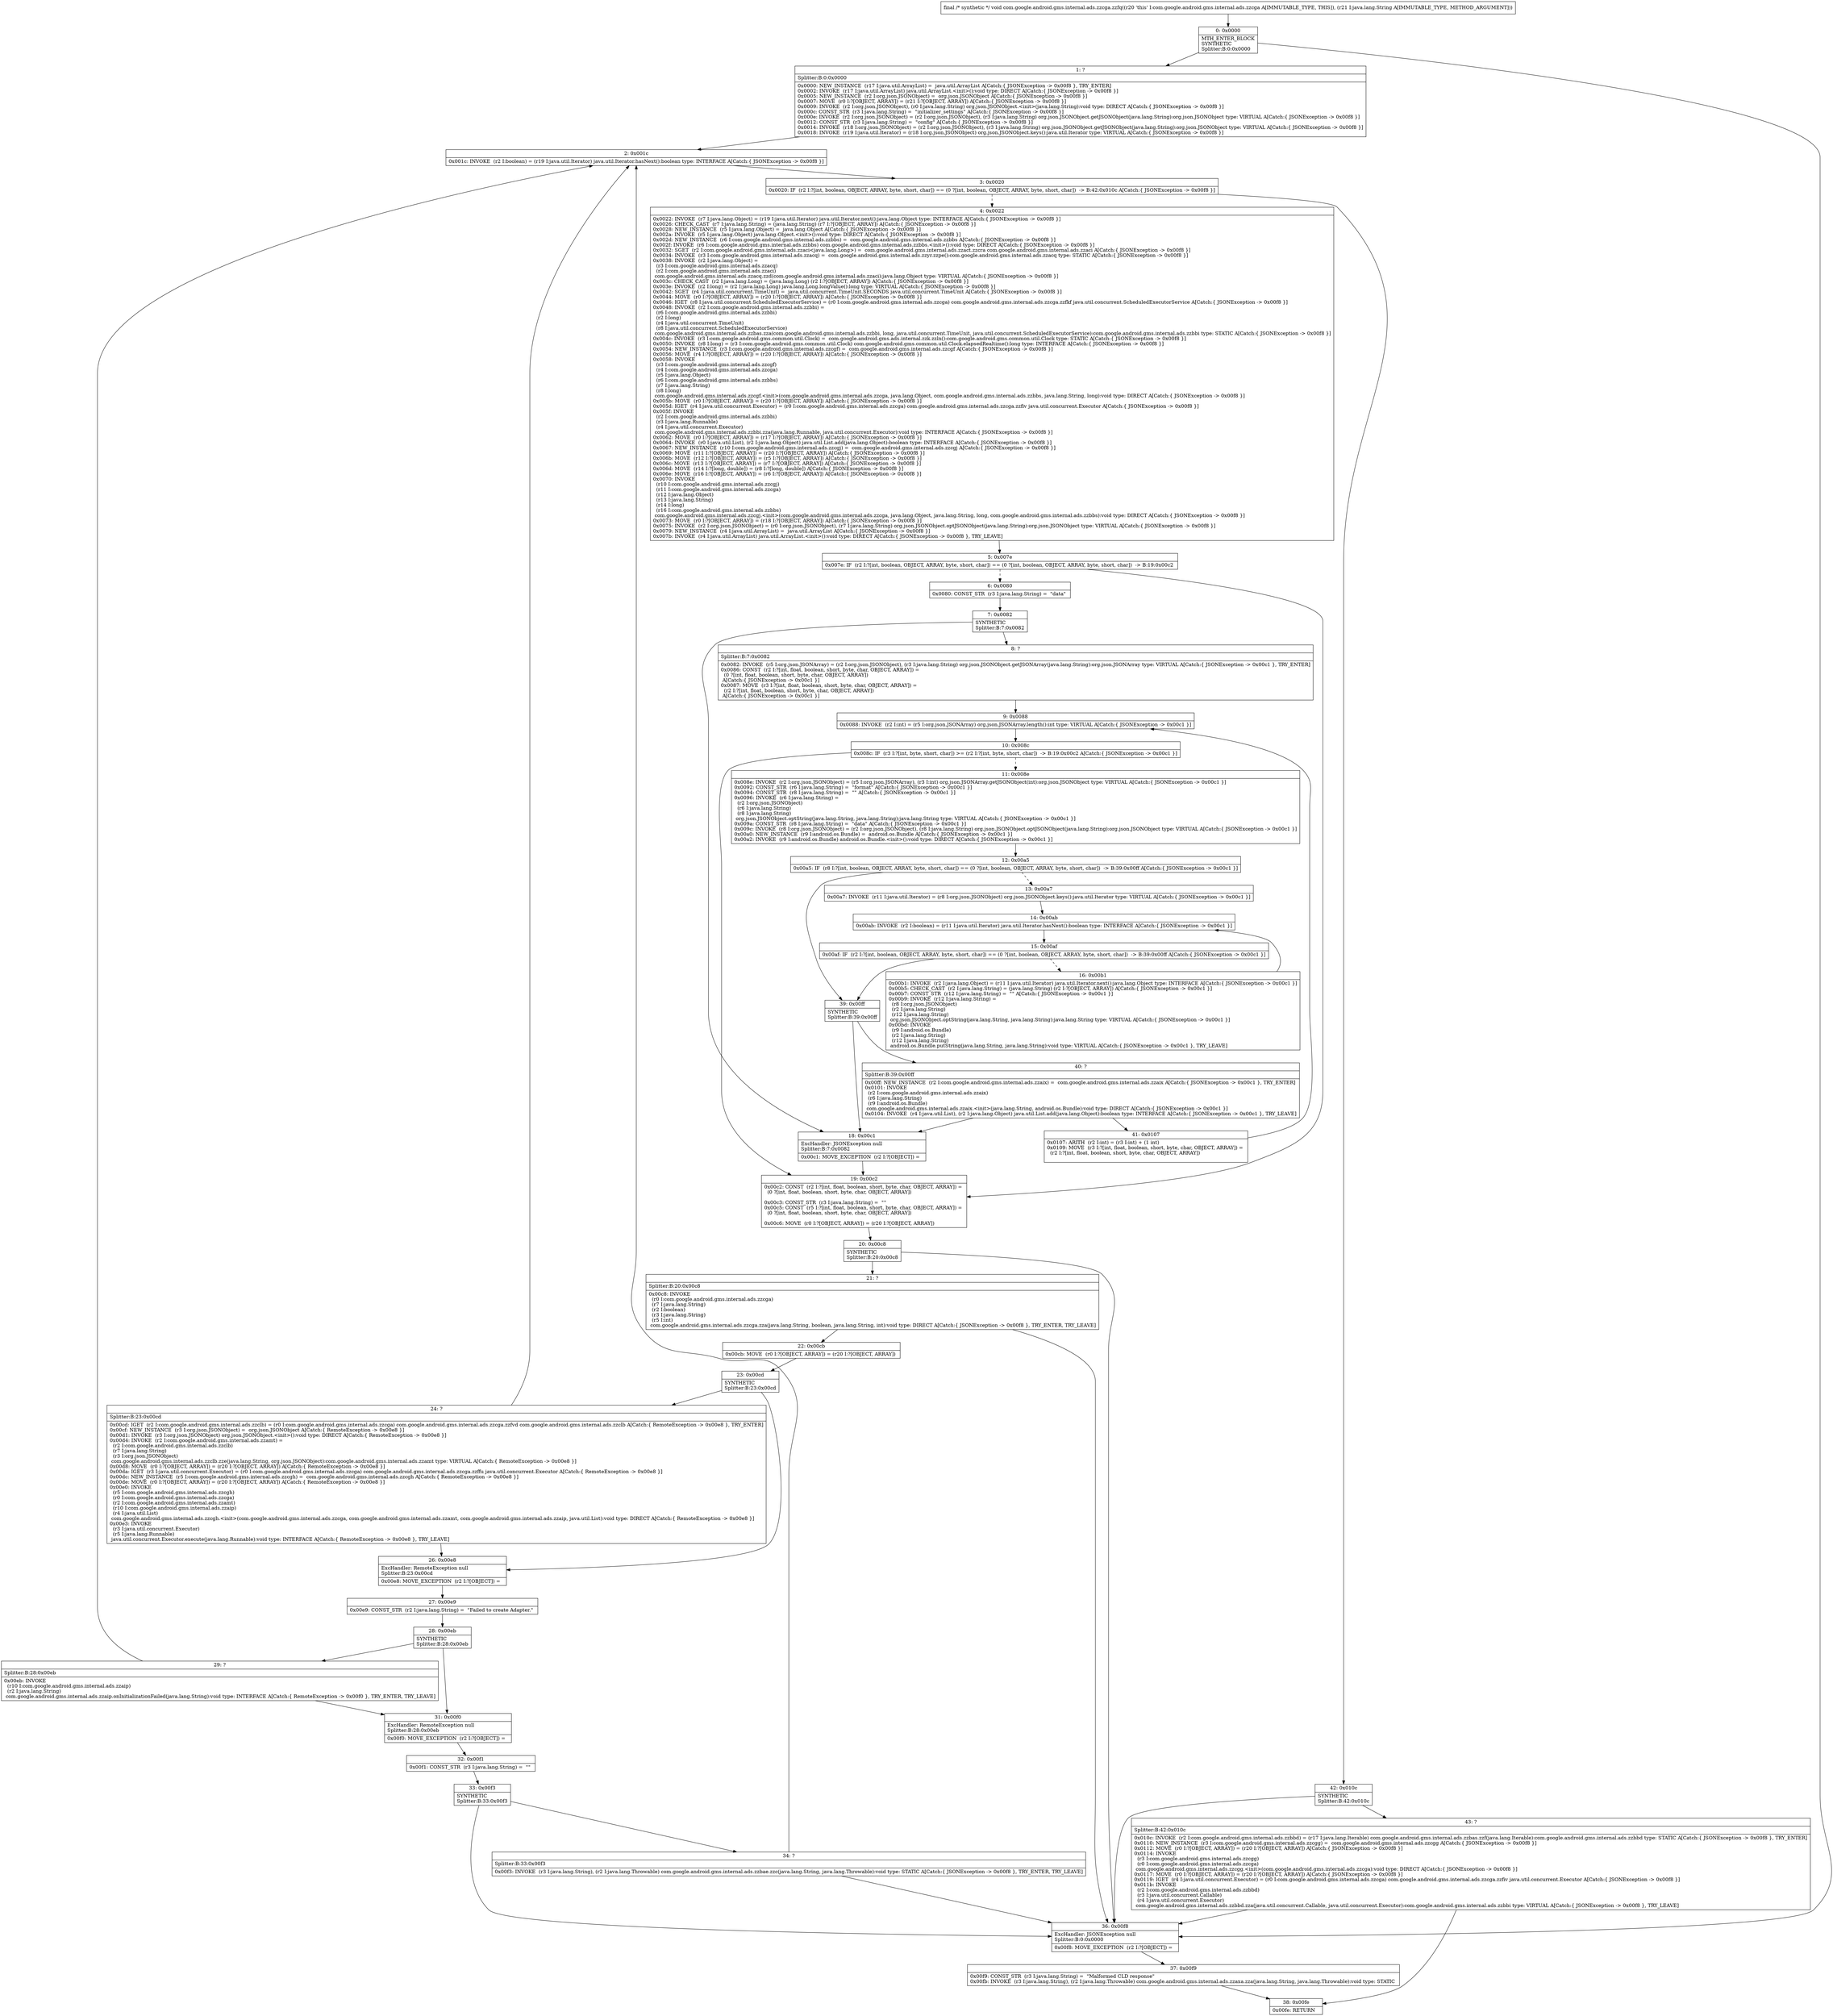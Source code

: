 digraph "CFG forcom.google.android.gms.internal.ads.zzcga.zzfq(Ljava\/lang\/String;)V" {
Node_0 [shape=record,label="{0\:\ 0x0000|MTH_ENTER_BLOCK\lSYNTHETIC\lSplitter:B:0:0x0000\l}"];
Node_1 [shape=record,label="{1\:\ ?|Splitter:B:0:0x0000\l|0x0000: NEW_INSTANCE  (r17 I:java.util.ArrayList) =  java.util.ArrayList A[Catch:\{ JSONException \-\> 0x00f8 \}, TRY_ENTER]\l0x0002: INVOKE  (r17 I:java.util.ArrayList) java.util.ArrayList.\<init\>():void type: DIRECT A[Catch:\{ JSONException \-\> 0x00f8 \}]\l0x0005: NEW_INSTANCE  (r2 I:org.json.JSONObject) =  org.json.JSONObject A[Catch:\{ JSONException \-\> 0x00f8 \}]\l0x0007: MOVE  (r0 I:?[OBJECT, ARRAY]) = (r21 I:?[OBJECT, ARRAY]) A[Catch:\{ JSONException \-\> 0x00f8 \}]\l0x0009: INVOKE  (r2 I:org.json.JSONObject), (r0 I:java.lang.String) org.json.JSONObject.\<init\>(java.lang.String):void type: DIRECT A[Catch:\{ JSONException \-\> 0x00f8 \}]\l0x000c: CONST_STR  (r3 I:java.lang.String) =  \"initializer_settings\" A[Catch:\{ JSONException \-\> 0x00f8 \}]\l0x000e: INVOKE  (r2 I:org.json.JSONObject) = (r2 I:org.json.JSONObject), (r3 I:java.lang.String) org.json.JSONObject.getJSONObject(java.lang.String):org.json.JSONObject type: VIRTUAL A[Catch:\{ JSONException \-\> 0x00f8 \}]\l0x0012: CONST_STR  (r3 I:java.lang.String) =  \"config\" A[Catch:\{ JSONException \-\> 0x00f8 \}]\l0x0014: INVOKE  (r18 I:org.json.JSONObject) = (r2 I:org.json.JSONObject), (r3 I:java.lang.String) org.json.JSONObject.getJSONObject(java.lang.String):org.json.JSONObject type: VIRTUAL A[Catch:\{ JSONException \-\> 0x00f8 \}]\l0x0018: INVOKE  (r19 I:java.util.Iterator) = (r18 I:org.json.JSONObject) org.json.JSONObject.keys():java.util.Iterator type: VIRTUAL A[Catch:\{ JSONException \-\> 0x00f8 \}]\l}"];
Node_2 [shape=record,label="{2\:\ 0x001c|0x001c: INVOKE  (r2 I:boolean) = (r19 I:java.util.Iterator) java.util.Iterator.hasNext():boolean type: INTERFACE A[Catch:\{ JSONException \-\> 0x00f8 \}]\l}"];
Node_3 [shape=record,label="{3\:\ 0x0020|0x0020: IF  (r2 I:?[int, boolean, OBJECT, ARRAY, byte, short, char]) == (0 ?[int, boolean, OBJECT, ARRAY, byte, short, char])  \-\> B:42:0x010c A[Catch:\{ JSONException \-\> 0x00f8 \}]\l}"];
Node_4 [shape=record,label="{4\:\ 0x0022|0x0022: INVOKE  (r7 I:java.lang.Object) = (r19 I:java.util.Iterator) java.util.Iterator.next():java.lang.Object type: INTERFACE A[Catch:\{ JSONException \-\> 0x00f8 \}]\l0x0026: CHECK_CAST  (r7 I:java.lang.String) = (java.lang.String) (r7 I:?[OBJECT, ARRAY]) A[Catch:\{ JSONException \-\> 0x00f8 \}]\l0x0028: NEW_INSTANCE  (r5 I:java.lang.Object) =  java.lang.Object A[Catch:\{ JSONException \-\> 0x00f8 \}]\l0x002a: INVOKE  (r5 I:java.lang.Object) java.lang.Object.\<init\>():void type: DIRECT A[Catch:\{ JSONException \-\> 0x00f8 \}]\l0x002d: NEW_INSTANCE  (r6 I:com.google.android.gms.internal.ads.zzbbs) =  com.google.android.gms.internal.ads.zzbbs A[Catch:\{ JSONException \-\> 0x00f8 \}]\l0x002f: INVOKE  (r6 I:com.google.android.gms.internal.ads.zzbbs) com.google.android.gms.internal.ads.zzbbs.\<init\>():void type: DIRECT A[Catch:\{ JSONException \-\> 0x00f8 \}]\l0x0032: SGET  (r2 I:com.google.android.gms.internal.ads.zzaci\<java.lang.Long\>) =  com.google.android.gms.internal.ads.zzact.zzcra com.google.android.gms.internal.ads.zzaci A[Catch:\{ JSONException \-\> 0x00f8 \}]\l0x0034: INVOKE  (r3 I:com.google.android.gms.internal.ads.zzacq) =  com.google.android.gms.internal.ads.zzyr.zzpe():com.google.android.gms.internal.ads.zzacq type: STATIC A[Catch:\{ JSONException \-\> 0x00f8 \}]\l0x0038: INVOKE  (r2 I:java.lang.Object) = \l  (r3 I:com.google.android.gms.internal.ads.zzacq)\l  (r2 I:com.google.android.gms.internal.ads.zzaci)\l com.google.android.gms.internal.ads.zzacq.zzd(com.google.android.gms.internal.ads.zzaci):java.lang.Object type: VIRTUAL A[Catch:\{ JSONException \-\> 0x00f8 \}]\l0x003c: CHECK_CAST  (r2 I:java.lang.Long) = (java.lang.Long) (r2 I:?[OBJECT, ARRAY]) A[Catch:\{ JSONException \-\> 0x00f8 \}]\l0x003e: INVOKE  (r2 I:long) = (r2 I:java.lang.Long) java.lang.Long.longValue():long type: VIRTUAL A[Catch:\{ JSONException \-\> 0x00f8 \}]\l0x0042: SGET  (r4 I:java.util.concurrent.TimeUnit) =  java.util.concurrent.TimeUnit.SECONDS java.util.concurrent.TimeUnit A[Catch:\{ JSONException \-\> 0x00f8 \}]\l0x0044: MOVE  (r0 I:?[OBJECT, ARRAY]) = (r20 I:?[OBJECT, ARRAY]) A[Catch:\{ JSONException \-\> 0x00f8 \}]\l0x0046: IGET  (r8 I:java.util.concurrent.ScheduledExecutorService) = (r0 I:com.google.android.gms.internal.ads.zzcga) com.google.android.gms.internal.ads.zzcga.zzfkf java.util.concurrent.ScheduledExecutorService A[Catch:\{ JSONException \-\> 0x00f8 \}]\l0x0048: INVOKE  (r2 I:com.google.android.gms.internal.ads.zzbbi) = \l  (r6 I:com.google.android.gms.internal.ads.zzbbi)\l  (r2 I:long)\l  (r4 I:java.util.concurrent.TimeUnit)\l  (r8 I:java.util.concurrent.ScheduledExecutorService)\l com.google.android.gms.internal.ads.zzbas.zza(com.google.android.gms.internal.ads.zzbbi, long, java.util.concurrent.TimeUnit, java.util.concurrent.ScheduledExecutorService):com.google.android.gms.internal.ads.zzbbi type: STATIC A[Catch:\{ JSONException \-\> 0x00f8 \}]\l0x004c: INVOKE  (r3 I:com.google.android.gms.common.util.Clock) =  com.google.android.gms.ads.internal.zzk.zzln():com.google.android.gms.common.util.Clock type: STATIC A[Catch:\{ JSONException \-\> 0x00f8 \}]\l0x0050: INVOKE  (r8 I:long) = (r3 I:com.google.android.gms.common.util.Clock) com.google.android.gms.common.util.Clock.elapsedRealtime():long type: INTERFACE A[Catch:\{ JSONException \-\> 0x00f8 \}]\l0x0054: NEW_INSTANCE  (r3 I:com.google.android.gms.internal.ads.zzcgf) =  com.google.android.gms.internal.ads.zzcgf A[Catch:\{ JSONException \-\> 0x00f8 \}]\l0x0056: MOVE  (r4 I:?[OBJECT, ARRAY]) = (r20 I:?[OBJECT, ARRAY]) A[Catch:\{ JSONException \-\> 0x00f8 \}]\l0x0058: INVOKE  \l  (r3 I:com.google.android.gms.internal.ads.zzcgf)\l  (r4 I:com.google.android.gms.internal.ads.zzcga)\l  (r5 I:java.lang.Object)\l  (r6 I:com.google.android.gms.internal.ads.zzbbs)\l  (r7 I:java.lang.String)\l  (r8 I:long)\l com.google.android.gms.internal.ads.zzcgf.\<init\>(com.google.android.gms.internal.ads.zzcga, java.lang.Object, com.google.android.gms.internal.ads.zzbbs, java.lang.String, long):void type: DIRECT A[Catch:\{ JSONException \-\> 0x00f8 \}]\l0x005b: MOVE  (r0 I:?[OBJECT, ARRAY]) = (r20 I:?[OBJECT, ARRAY]) A[Catch:\{ JSONException \-\> 0x00f8 \}]\l0x005d: IGET  (r4 I:java.util.concurrent.Executor) = (r0 I:com.google.android.gms.internal.ads.zzcga) com.google.android.gms.internal.ads.zzcga.zzfiv java.util.concurrent.Executor A[Catch:\{ JSONException \-\> 0x00f8 \}]\l0x005f: INVOKE  \l  (r2 I:com.google.android.gms.internal.ads.zzbbi)\l  (r3 I:java.lang.Runnable)\l  (r4 I:java.util.concurrent.Executor)\l com.google.android.gms.internal.ads.zzbbi.zza(java.lang.Runnable, java.util.concurrent.Executor):void type: INTERFACE A[Catch:\{ JSONException \-\> 0x00f8 \}]\l0x0062: MOVE  (r0 I:?[OBJECT, ARRAY]) = (r17 I:?[OBJECT, ARRAY]) A[Catch:\{ JSONException \-\> 0x00f8 \}]\l0x0064: INVOKE  (r0 I:java.util.List), (r2 I:java.lang.Object) java.util.List.add(java.lang.Object):boolean type: INTERFACE A[Catch:\{ JSONException \-\> 0x00f8 \}]\l0x0067: NEW_INSTANCE  (r10 I:com.google.android.gms.internal.ads.zzcgj) =  com.google.android.gms.internal.ads.zzcgj A[Catch:\{ JSONException \-\> 0x00f8 \}]\l0x0069: MOVE  (r11 I:?[OBJECT, ARRAY]) = (r20 I:?[OBJECT, ARRAY]) A[Catch:\{ JSONException \-\> 0x00f8 \}]\l0x006b: MOVE  (r12 I:?[OBJECT, ARRAY]) = (r5 I:?[OBJECT, ARRAY]) A[Catch:\{ JSONException \-\> 0x00f8 \}]\l0x006c: MOVE  (r13 I:?[OBJECT, ARRAY]) = (r7 I:?[OBJECT, ARRAY]) A[Catch:\{ JSONException \-\> 0x00f8 \}]\l0x006d: MOVE  (r14 I:?[long, double]) = (r8 I:?[long, double]) A[Catch:\{ JSONException \-\> 0x00f8 \}]\l0x006e: MOVE  (r16 I:?[OBJECT, ARRAY]) = (r6 I:?[OBJECT, ARRAY]) A[Catch:\{ JSONException \-\> 0x00f8 \}]\l0x0070: INVOKE  \l  (r10 I:com.google.android.gms.internal.ads.zzcgj)\l  (r11 I:com.google.android.gms.internal.ads.zzcga)\l  (r12 I:java.lang.Object)\l  (r13 I:java.lang.String)\l  (r14 I:long)\l  (r16 I:com.google.android.gms.internal.ads.zzbbs)\l com.google.android.gms.internal.ads.zzcgj.\<init\>(com.google.android.gms.internal.ads.zzcga, java.lang.Object, java.lang.String, long, com.google.android.gms.internal.ads.zzbbs):void type: DIRECT A[Catch:\{ JSONException \-\> 0x00f8 \}]\l0x0073: MOVE  (r0 I:?[OBJECT, ARRAY]) = (r18 I:?[OBJECT, ARRAY]) A[Catch:\{ JSONException \-\> 0x00f8 \}]\l0x0075: INVOKE  (r2 I:org.json.JSONObject) = (r0 I:org.json.JSONObject), (r7 I:java.lang.String) org.json.JSONObject.optJSONObject(java.lang.String):org.json.JSONObject type: VIRTUAL A[Catch:\{ JSONException \-\> 0x00f8 \}]\l0x0079: NEW_INSTANCE  (r4 I:java.util.ArrayList) =  java.util.ArrayList A[Catch:\{ JSONException \-\> 0x00f8 \}]\l0x007b: INVOKE  (r4 I:java.util.ArrayList) java.util.ArrayList.\<init\>():void type: DIRECT A[Catch:\{ JSONException \-\> 0x00f8 \}, TRY_LEAVE]\l}"];
Node_5 [shape=record,label="{5\:\ 0x007e|0x007e: IF  (r2 I:?[int, boolean, OBJECT, ARRAY, byte, short, char]) == (0 ?[int, boolean, OBJECT, ARRAY, byte, short, char])  \-\> B:19:0x00c2 \l}"];
Node_6 [shape=record,label="{6\:\ 0x0080|0x0080: CONST_STR  (r3 I:java.lang.String) =  \"data\" \l}"];
Node_7 [shape=record,label="{7\:\ 0x0082|SYNTHETIC\lSplitter:B:7:0x0082\l}"];
Node_8 [shape=record,label="{8\:\ ?|Splitter:B:7:0x0082\l|0x0082: INVOKE  (r5 I:org.json.JSONArray) = (r2 I:org.json.JSONObject), (r3 I:java.lang.String) org.json.JSONObject.getJSONArray(java.lang.String):org.json.JSONArray type: VIRTUAL A[Catch:\{ JSONException \-\> 0x00c1 \}, TRY_ENTER]\l0x0086: CONST  (r2 I:?[int, float, boolean, short, byte, char, OBJECT, ARRAY]) = \l  (0 ?[int, float, boolean, short, byte, char, OBJECT, ARRAY])\l A[Catch:\{ JSONException \-\> 0x00c1 \}]\l0x0087: MOVE  (r3 I:?[int, float, boolean, short, byte, char, OBJECT, ARRAY]) = \l  (r2 I:?[int, float, boolean, short, byte, char, OBJECT, ARRAY])\l A[Catch:\{ JSONException \-\> 0x00c1 \}]\l}"];
Node_9 [shape=record,label="{9\:\ 0x0088|0x0088: INVOKE  (r2 I:int) = (r5 I:org.json.JSONArray) org.json.JSONArray.length():int type: VIRTUAL A[Catch:\{ JSONException \-\> 0x00c1 \}]\l}"];
Node_10 [shape=record,label="{10\:\ 0x008c|0x008c: IF  (r3 I:?[int, byte, short, char]) \>= (r2 I:?[int, byte, short, char])  \-\> B:19:0x00c2 A[Catch:\{ JSONException \-\> 0x00c1 \}]\l}"];
Node_11 [shape=record,label="{11\:\ 0x008e|0x008e: INVOKE  (r2 I:org.json.JSONObject) = (r5 I:org.json.JSONArray), (r3 I:int) org.json.JSONArray.getJSONObject(int):org.json.JSONObject type: VIRTUAL A[Catch:\{ JSONException \-\> 0x00c1 \}]\l0x0092: CONST_STR  (r6 I:java.lang.String) =  \"format\" A[Catch:\{ JSONException \-\> 0x00c1 \}]\l0x0094: CONST_STR  (r8 I:java.lang.String) =  \"\" A[Catch:\{ JSONException \-\> 0x00c1 \}]\l0x0096: INVOKE  (r6 I:java.lang.String) = \l  (r2 I:org.json.JSONObject)\l  (r6 I:java.lang.String)\l  (r8 I:java.lang.String)\l org.json.JSONObject.optString(java.lang.String, java.lang.String):java.lang.String type: VIRTUAL A[Catch:\{ JSONException \-\> 0x00c1 \}]\l0x009a: CONST_STR  (r8 I:java.lang.String) =  \"data\" A[Catch:\{ JSONException \-\> 0x00c1 \}]\l0x009c: INVOKE  (r8 I:org.json.JSONObject) = (r2 I:org.json.JSONObject), (r8 I:java.lang.String) org.json.JSONObject.optJSONObject(java.lang.String):org.json.JSONObject type: VIRTUAL A[Catch:\{ JSONException \-\> 0x00c1 \}]\l0x00a0: NEW_INSTANCE  (r9 I:android.os.Bundle) =  android.os.Bundle A[Catch:\{ JSONException \-\> 0x00c1 \}]\l0x00a2: INVOKE  (r9 I:android.os.Bundle) android.os.Bundle.\<init\>():void type: DIRECT A[Catch:\{ JSONException \-\> 0x00c1 \}]\l}"];
Node_12 [shape=record,label="{12\:\ 0x00a5|0x00a5: IF  (r8 I:?[int, boolean, OBJECT, ARRAY, byte, short, char]) == (0 ?[int, boolean, OBJECT, ARRAY, byte, short, char])  \-\> B:39:0x00ff A[Catch:\{ JSONException \-\> 0x00c1 \}]\l}"];
Node_13 [shape=record,label="{13\:\ 0x00a7|0x00a7: INVOKE  (r11 I:java.util.Iterator) = (r8 I:org.json.JSONObject) org.json.JSONObject.keys():java.util.Iterator type: VIRTUAL A[Catch:\{ JSONException \-\> 0x00c1 \}]\l}"];
Node_14 [shape=record,label="{14\:\ 0x00ab|0x00ab: INVOKE  (r2 I:boolean) = (r11 I:java.util.Iterator) java.util.Iterator.hasNext():boolean type: INTERFACE A[Catch:\{ JSONException \-\> 0x00c1 \}]\l}"];
Node_15 [shape=record,label="{15\:\ 0x00af|0x00af: IF  (r2 I:?[int, boolean, OBJECT, ARRAY, byte, short, char]) == (0 ?[int, boolean, OBJECT, ARRAY, byte, short, char])  \-\> B:39:0x00ff A[Catch:\{ JSONException \-\> 0x00c1 \}]\l}"];
Node_16 [shape=record,label="{16\:\ 0x00b1|0x00b1: INVOKE  (r2 I:java.lang.Object) = (r11 I:java.util.Iterator) java.util.Iterator.next():java.lang.Object type: INTERFACE A[Catch:\{ JSONException \-\> 0x00c1 \}]\l0x00b5: CHECK_CAST  (r2 I:java.lang.String) = (java.lang.String) (r2 I:?[OBJECT, ARRAY]) A[Catch:\{ JSONException \-\> 0x00c1 \}]\l0x00b7: CONST_STR  (r12 I:java.lang.String) =  \"\" A[Catch:\{ JSONException \-\> 0x00c1 \}]\l0x00b9: INVOKE  (r12 I:java.lang.String) = \l  (r8 I:org.json.JSONObject)\l  (r2 I:java.lang.String)\l  (r12 I:java.lang.String)\l org.json.JSONObject.optString(java.lang.String, java.lang.String):java.lang.String type: VIRTUAL A[Catch:\{ JSONException \-\> 0x00c1 \}]\l0x00bd: INVOKE  \l  (r9 I:android.os.Bundle)\l  (r2 I:java.lang.String)\l  (r12 I:java.lang.String)\l android.os.Bundle.putString(java.lang.String, java.lang.String):void type: VIRTUAL A[Catch:\{ JSONException \-\> 0x00c1 \}, TRY_LEAVE]\l}"];
Node_18 [shape=record,label="{18\:\ 0x00c1|ExcHandler: JSONException null\lSplitter:B:7:0x0082\l|0x00c1: MOVE_EXCEPTION  (r2 I:?[OBJECT]) =  \l}"];
Node_19 [shape=record,label="{19\:\ 0x00c2|0x00c2: CONST  (r2 I:?[int, float, boolean, short, byte, char, OBJECT, ARRAY]) = \l  (0 ?[int, float, boolean, short, byte, char, OBJECT, ARRAY])\l \l0x00c3: CONST_STR  (r3 I:java.lang.String) =  \"\" \l0x00c5: CONST  (r5 I:?[int, float, boolean, short, byte, char, OBJECT, ARRAY]) = \l  (0 ?[int, float, boolean, short, byte, char, OBJECT, ARRAY])\l \l0x00c6: MOVE  (r0 I:?[OBJECT, ARRAY]) = (r20 I:?[OBJECT, ARRAY]) \l}"];
Node_20 [shape=record,label="{20\:\ 0x00c8|SYNTHETIC\lSplitter:B:20:0x00c8\l}"];
Node_21 [shape=record,label="{21\:\ ?|Splitter:B:20:0x00c8\l|0x00c8: INVOKE  \l  (r0 I:com.google.android.gms.internal.ads.zzcga)\l  (r7 I:java.lang.String)\l  (r2 I:boolean)\l  (r3 I:java.lang.String)\l  (r5 I:int)\l com.google.android.gms.internal.ads.zzcga.zza(java.lang.String, boolean, java.lang.String, int):void type: DIRECT A[Catch:\{ JSONException \-\> 0x00f8 \}, TRY_ENTER, TRY_LEAVE]\l}"];
Node_22 [shape=record,label="{22\:\ 0x00cb|0x00cb: MOVE  (r0 I:?[OBJECT, ARRAY]) = (r20 I:?[OBJECT, ARRAY]) \l}"];
Node_23 [shape=record,label="{23\:\ 0x00cd|SYNTHETIC\lSplitter:B:23:0x00cd\l}"];
Node_24 [shape=record,label="{24\:\ ?|Splitter:B:23:0x00cd\l|0x00cd: IGET  (r2 I:com.google.android.gms.internal.ads.zzclb) = (r0 I:com.google.android.gms.internal.ads.zzcga) com.google.android.gms.internal.ads.zzcga.zzfvd com.google.android.gms.internal.ads.zzclb A[Catch:\{ RemoteException \-\> 0x00e8 \}, TRY_ENTER]\l0x00cf: NEW_INSTANCE  (r3 I:org.json.JSONObject) =  org.json.JSONObject A[Catch:\{ RemoteException \-\> 0x00e8 \}]\l0x00d1: INVOKE  (r3 I:org.json.JSONObject) org.json.JSONObject.\<init\>():void type: DIRECT A[Catch:\{ RemoteException \-\> 0x00e8 \}]\l0x00d4: INVOKE  (r2 I:com.google.android.gms.internal.ads.zzamt) = \l  (r2 I:com.google.android.gms.internal.ads.zzclb)\l  (r7 I:java.lang.String)\l  (r3 I:org.json.JSONObject)\l com.google.android.gms.internal.ads.zzclb.zze(java.lang.String, org.json.JSONObject):com.google.android.gms.internal.ads.zzamt type: VIRTUAL A[Catch:\{ RemoteException \-\> 0x00e8 \}]\l0x00d8: MOVE  (r0 I:?[OBJECT, ARRAY]) = (r20 I:?[OBJECT, ARRAY]) A[Catch:\{ RemoteException \-\> 0x00e8 \}]\l0x00da: IGET  (r3 I:java.util.concurrent.Executor) = (r0 I:com.google.android.gms.internal.ads.zzcga) com.google.android.gms.internal.ads.zzcga.zzffu java.util.concurrent.Executor A[Catch:\{ RemoteException \-\> 0x00e8 \}]\l0x00dc: NEW_INSTANCE  (r5 I:com.google.android.gms.internal.ads.zzcgh) =  com.google.android.gms.internal.ads.zzcgh A[Catch:\{ RemoteException \-\> 0x00e8 \}]\l0x00de: MOVE  (r0 I:?[OBJECT, ARRAY]) = (r20 I:?[OBJECT, ARRAY]) A[Catch:\{ RemoteException \-\> 0x00e8 \}]\l0x00e0: INVOKE  \l  (r5 I:com.google.android.gms.internal.ads.zzcgh)\l  (r0 I:com.google.android.gms.internal.ads.zzcga)\l  (r2 I:com.google.android.gms.internal.ads.zzamt)\l  (r10 I:com.google.android.gms.internal.ads.zzaip)\l  (r4 I:java.util.List)\l com.google.android.gms.internal.ads.zzcgh.\<init\>(com.google.android.gms.internal.ads.zzcga, com.google.android.gms.internal.ads.zzamt, com.google.android.gms.internal.ads.zzaip, java.util.List):void type: DIRECT A[Catch:\{ RemoteException \-\> 0x00e8 \}]\l0x00e3: INVOKE  \l  (r3 I:java.util.concurrent.Executor)\l  (r5 I:java.lang.Runnable)\l java.util.concurrent.Executor.execute(java.lang.Runnable):void type: INTERFACE A[Catch:\{ RemoteException \-\> 0x00e8 \}, TRY_LEAVE]\l}"];
Node_26 [shape=record,label="{26\:\ 0x00e8|ExcHandler: RemoteException null\lSplitter:B:23:0x00cd\l|0x00e8: MOVE_EXCEPTION  (r2 I:?[OBJECT]) =  \l}"];
Node_27 [shape=record,label="{27\:\ 0x00e9|0x00e9: CONST_STR  (r2 I:java.lang.String) =  \"Failed to create Adapter.\" \l}"];
Node_28 [shape=record,label="{28\:\ 0x00eb|SYNTHETIC\lSplitter:B:28:0x00eb\l}"];
Node_29 [shape=record,label="{29\:\ ?|Splitter:B:28:0x00eb\l|0x00eb: INVOKE  \l  (r10 I:com.google.android.gms.internal.ads.zzaip)\l  (r2 I:java.lang.String)\l com.google.android.gms.internal.ads.zzaip.onInitializationFailed(java.lang.String):void type: INTERFACE A[Catch:\{ RemoteException \-\> 0x00f0 \}, TRY_ENTER, TRY_LEAVE]\l}"];
Node_31 [shape=record,label="{31\:\ 0x00f0|ExcHandler: RemoteException null\lSplitter:B:28:0x00eb\l|0x00f0: MOVE_EXCEPTION  (r2 I:?[OBJECT]) =  \l}"];
Node_32 [shape=record,label="{32\:\ 0x00f1|0x00f1: CONST_STR  (r3 I:java.lang.String) =  \"\" \l}"];
Node_33 [shape=record,label="{33\:\ 0x00f3|SYNTHETIC\lSplitter:B:33:0x00f3\l}"];
Node_34 [shape=record,label="{34\:\ ?|Splitter:B:33:0x00f3\l|0x00f3: INVOKE  (r3 I:java.lang.String), (r2 I:java.lang.Throwable) com.google.android.gms.internal.ads.zzbae.zzc(java.lang.String, java.lang.Throwable):void type: STATIC A[Catch:\{ JSONException \-\> 0x00f8 \}, TRY_ENTER, TRY_LEAVE]\l}"];
Node_36 [shape=record,label="{36\:\ 0x00f8|ExcHandler: JSONException null\lSplitter:B:0:0x0000\l|0x00f8: MOVE_EXCEPTION  (r2 I:?[OBJECT]) =  \l}"];
Node_37 [shape=record,label="{37\:\ 0x00f9|0x00f9: CONST_STR  (r3 I:java.lang.String) =  \"Malformed CLD response\" \l0x00fb: INVOKE  (r3 I:java.lang.String), (r2 I:java.lang.Throwable) com.google.android.gms.internal.ads.zzaxa.zza(java.lang.String, java.lang.Throwable):void type: STATIC \l}"];
Node_38 [shape=record,label="{38\:\ 0x00fe|0x00fe: RETURN   \l}"];
Node_39 [shape=record,label="{39\:\ 0x00ff|SYNTHETIC\lSplitter:B:39:0x00ff\l}"];
Node_40 [shape=record,label="{40\:\ ?|Splitter:B:39:0x00ff\l|0x00ff: NEW_INSTANCE  (r2 I:com.google.android.gms.internal.ads.zzaix) =  com.google.android.gms.internal.ads.zzaix A[Catch:\{ JSONException \-\> 0x00c1 \}, TRY_ENTER]\l0x0101: INVOKE  \l  (r2 I:com.google.android.gms.internal.ads.zzaix)\l  (r6 I:java.lang.String)\l  (r9 I:android.os.Bundle)\l com.google.android.gms.internal.ads.zzaix.\<init\>(java.lang.String, android.os.Bundle):void type: DIRECT A[Catch:\{ JSONException \-\> 0x00c1 \}]\l0x0104: INVOKE  (r4 I:java.util.List), (r2 I:java.lang.Object) java.util.List.add(java.lang.Object):boolean type: INTERFACE A[Catch:\{ JSONException \-\> 0x00c1 \}, TRY_LEAVE]\l}"];
Node_41 [shape=record,label="{41\:\ 0x0107|0x0107: ARITH  (r2 I:int) = (r3 I:int) + (1 int) \l0x0109: MOVE  (r3 I:?[int, float, boolean, short, byte, char, OBJECT, ARRAY]) = \l  (r2 I:?[int, float, boolean, short, byte, char, OBJECT, ARRAY])\l \l}"];
Node_42 [shape=record,label="{42\:\ 0x010c|SYNTHETIC\lSplitter:B:42:0x010c\l}"];
Node_43 [shape=record,label="{43\:\ ?|Splitter:B:42:0x010c\l|0x010c: INVOKE  (r2 I:com.google.android.gms.internal.ads.zzbbd) = (r17 I:java.lang.Iterable) com.google.android.gms.internal.ads.zzbas.zzf(java.lang.Iterable):com.google.android.gms.internal.ads.zzbbd type: STATIC A[Catch:\{ JSONException \-\> 0x00f8 \}, TRY_ENTER]\l0x0110: NEW_INSTANCE  (r3 I:com.google.android.gms.internal.ads.zzcgg) =  com.google.android.gms.internal.ads.zzcgg A[Catch:\{ JSONException \-\> 0x00f8 \}]\l0x0112: MOVE  (r0 I:?[OBJECT, ARRAY]) = (r20 I:?[OBJECT, ARRAY]) A[Catch:\{ JSONException \-\> 0x00f8 \}]\l0x0114: INVOKE  \l  (r3 I:com.google.android.gms.internal.ads.zzcgg)\l  (r0 I:com.google.android.gms.internal.ads.zzcga)\l com.google.android.gms.internal.ads.zzcgg.\<init\>(com.google.android.gms.internal.ads.zzcga):void type: DIRECT A[Catch:\{ JSONException \-\> 0x00f8 \}]\l0x0117: MOVE  (r0 I:?[OBJECT, ARRAY]) = (r20 I:?[OBJECT, ARRAY]) A[Catch:\{ JSONException \-\> 0x00f8 \}]\l0x0119: IGET  (r4 I:java.util.concurrent.Executor) = (r0 I:com.google.android.gms.internal.ads.zzcga) com.google.android.gms.internal.ads.zzcga.zzfiv java.util.concurrent.Executor A[Catch:\{ JSONException \-\> 0x00f8 \}]\l0x011b: INVOKE  \l  (r2 I:com.google.android.gms.internal.ads.zzbbd)\l  (r3 I:java.util.concurrent.Callable)\l  (r4 I:java.util.concurrent.Executor)\l com.google.android.gms.internal.ads.zzbbd.zza(java.util.concurrent.Callable, java.util.concurrent.Executor):com.google.android.gms.internal.ads.zzbbi type: VIRTUAL A[Catch:\{ JSONException \-\> 0x00f8 \}, TRY_LEAVE]\l}"];
MethodNode[shape=record,label="{final \/* synthetic *\/ void com.google.android.gms.internal.ads.zzcga.zzfq((r20 'this' I:com.google.android.gms.internal.ads.zzcga A[IMMUTABLE_TYPE, THIS]), (r21 I:java.lang.String A[IMMUTABLE_TYPE, METHOD_ARGUMENT])) }"];
MethodNode -> Node_0;
Node_0 -> Node_1;
Node_0 -> Node_36;
Node_1 -> Node_2;
Node_2 -> Node_3;
Node_3 -> Node_4[style=dashed];
Node_3 -> Node_42;
Node_4 -> Node_5;
Node_5 -> Node_6[style=dashed];
Node_5 -> Node_19;
Node_6 -> Node_7;
Node_7 -> Node_8;
Node_7 -> Node_18;
Node_8 -> Node_9;
Node_9 -> Node_10;
Node_10 -> Node_11[style=dashed];
Node_10 -> Node_19;
Node_11 -> Node_12;
Node_12 -> Node_13[style=dashed];
Node_12 -> Node_39;
Node_13 -> Node_14;
Node_14 -> Node_15;
Node_15 -> Node_16[style=dashed];
Node_15 -> Node_39;
Node_16 -> Node_14;
Node_18 -> Node_19;
Node_19 -> Node_20;
Node_20 -> Node_21;
Node_20 -> Node_36;
Node_21 -> Node_22;
Node_21 -> Node_36;
Node_22 -> Node_23;
Node_23 -> Node_24;
Node_23 -> Node_26;
Node_24 -> Node_26;
Node_24 -> Node_2;
Node_26 -> Node_27;
Node_27 -> Node_28;
Node_28 -> Node_29;
Node_28 -> Node_31;
Node_29 -> Node_31;
Node_29 -> Node_2;
Node_31 -> Node_32;
Node_32 -> Node_33;
Node_33 -> Node_34;
Node_33 -> Node_36;
Node_34 -> Node_36;
Node_34 -> Node_2;
Node_36 -> Node_37;
Node_37 -> Node_38;
Node_39 -> Node_40;
Node_39 -> Node_18;
Node_40 -> Node_41;
Node_40 -> Node_18;
Node_41 -> Node_9;
Node_42 -> Node_43;
Node_42 -> Node_36;
Node_43 -> Node_36;
Node_43 -> Node_38;
}

